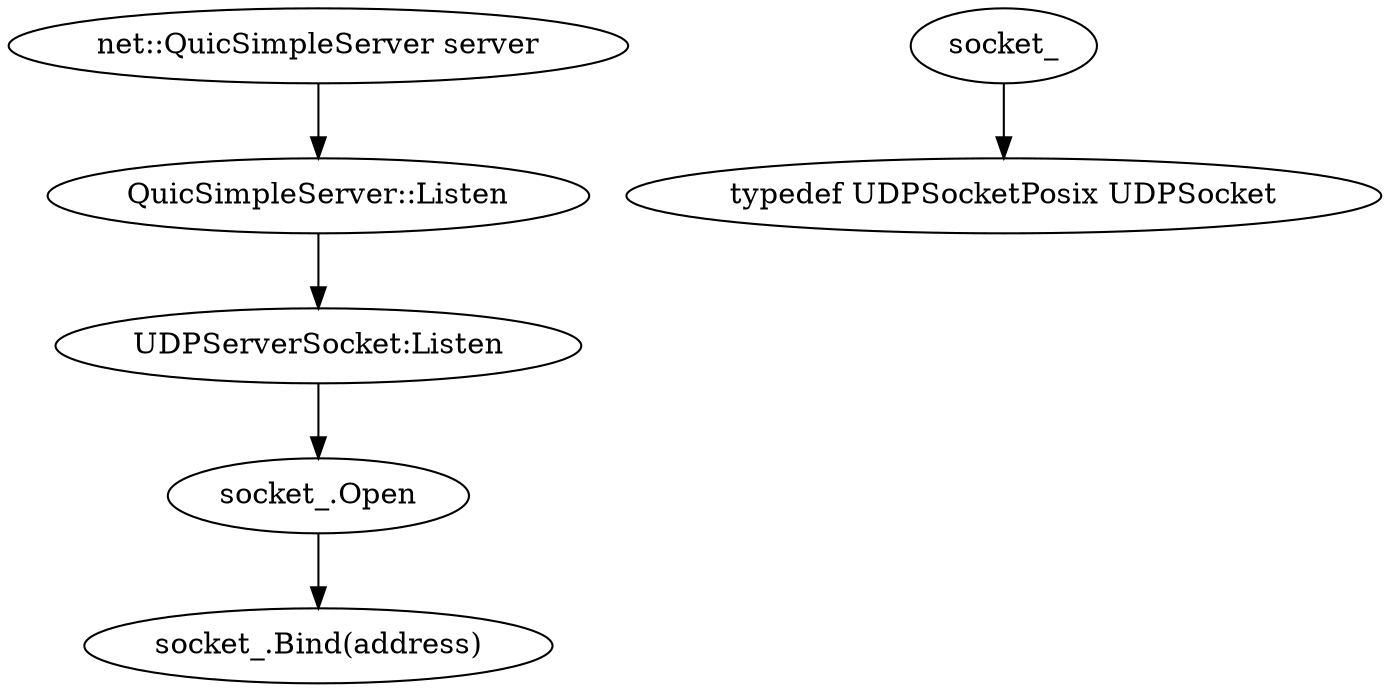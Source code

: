 digraph G {
	"net::QuicSimpleServer server"-> "QuicSimpleServer::Listen";
	"QuicSimpleServer::Listen"->"UDPServerSocket:Listen";
	"UDPServerSocket:Listen"->"socket_.Open";
	"socket_.Open"->"socket_.Bind(address)";
	"socket_"->"typedef UDPSocketPosix UDPSocket";
#"UDPSocket:Listen"->"UDPSocketPosix:Listen"
}

digraph main {
	"QuicSimpleServer::Listen"->"socket->Listen";
	"socket->Listen"->"socket->SetReceiveBufferSize";
	"socket->SetReceiveBufferSize"->"dispatcher_.reset";
	"dispatcher_.reset"->"new QuicSimpleServerPacketWriter";
	"new QuicSimpleServerPacketWriter"->"dispatcher_->InitializeWithWriter(writer)";
	"dispatcher_->InitializeWithWriter(writer)"->"StartReading()";
	"StartReading()"->"socket_->RecvFrom";
	"socket_->RecvFrom"->"OnReadComplete";
	"OnReadComplete"->"dispatcher_->ProcessPacket";
	"dispatcher_->ProcessPacket"->"StartReading()";
}
